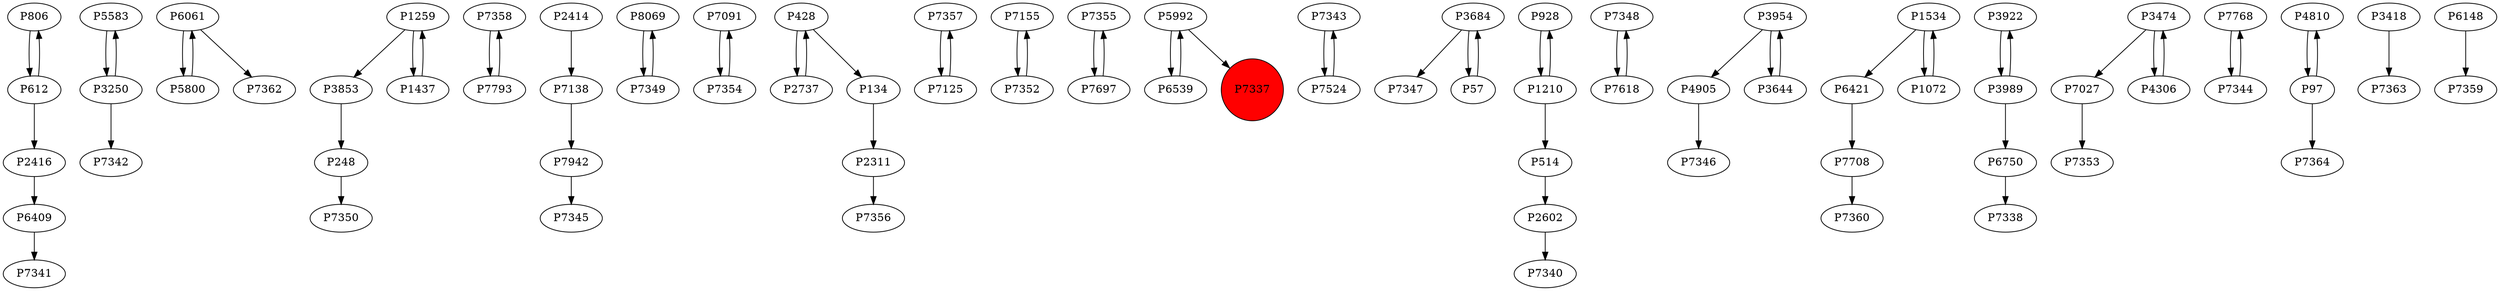 digraph {
	P806 -> P612
	P612 -> P2416
	P5583 -> P3250
	P6061 -> P5800
	P1259 -> P3853
	P7358 -> P7793
	P7138 -> P7942
	P8069 -> P7349
	P7091 -> P7354
	P428 -> P2737
	P7357 -> P7125
	P7354 -> P7091
	P2414 -> P7138
	P134 -> P2311
	P7155 -> P7352
	P6409 -> P7341
	P7355 -> P7697
	P7942 -> P7345
	P5992 -> P6539
	P7343 -> P7524
	P3684 -> P7347
	P928 -> P1210
	P7793 -> P7358
	P1210 -> P928
	P7348 -> P7618
	P7618 -> P7348
	P6061 -> P7362
	P4905 -> P7346
	P3954 -> P3644
	P3250 -> P5583
	P7708 -> P7360
	P3922 -> P3989
	P1437 -> P1259
	P1210 -> P514
	P2311 -> P7356
	P7352 -> P7155
	P3474 -> P7027
	P3644 -> P3954
	P1259 -> P1437
	P7768 -> P7344
	P4810 -> P97
	P3250 -> P7342
	P6421 -> P7708
	P6539 -> P5992
	P7524 -> P7343
	P57 -> P3684
	P97 -> P7364
	P514 -> P2602
	P5992 -> P7337
	P7697 -> P7355
	P3418 -> P7363
	P3684 -> P57
	P3853 -> P248
	P1534 -> P1072
	P3474 -> P4306
	P612 -> P806
	P6750 -> P7338
	P4306 -> P3474
	P7344 -> P7768
	P3989 -> P3922
	P428 -> P134
	P3954 -> P4905
	P1534 -> P6421
	P7027 -> P7353
	P7125 -> P7357
	P2737 -> P428
	P1072 -> P1534
	P5800 -> P6061
	P97 -> P4810
	P248 -> P7350
	P3989 -> P6750
	P2416 -> P6409
	P2602 -> P7340
	P6148 -> P7359
	P7349 -> P8069
	P7337 [shape=circle]
	P7337 [style=filled]
	P7337 [fillcolor=red]
}